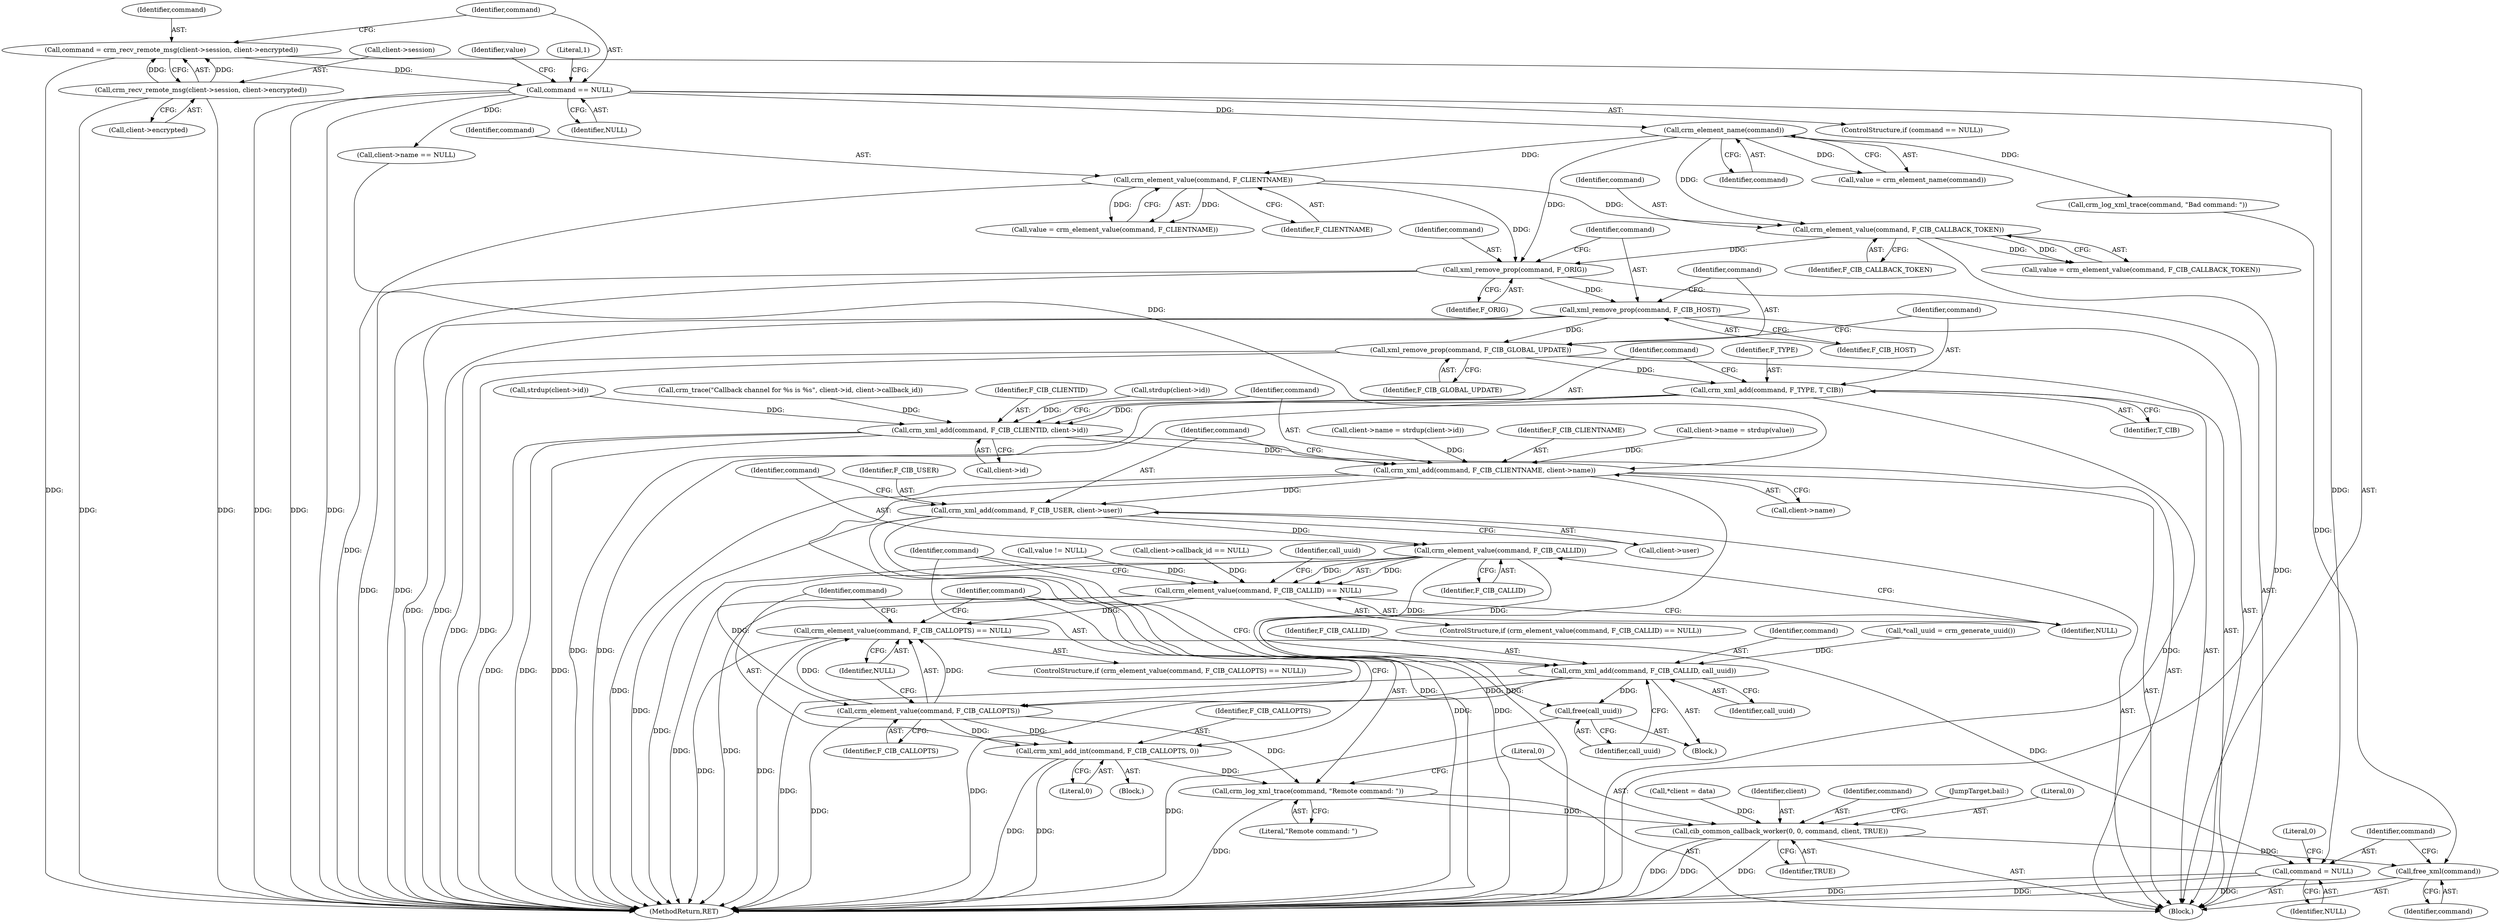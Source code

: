 digraph "0_pacemaker_564f7cc2a51dcd2f28ab12a13394f31be5aa3c93_3@API" {
"1000232" [label="(Call,xml_remove_prop(command, F_CIB_HOST))"];
"1000229" [label="(Call,xml_remove_prop(command, F_ORIG))"];
"1000144" [label="(Call,crm_element_name(command))"];
"1000135" [label="(Call,command == NULL)"];
"1000125" [label="(Call,command = crm_recv_remote_msg(client->session, client->encrypted))"];
"1000127" [label="(Call,crm_recv_remote_msg(client->session, client->encrypted))"];
"1000197" [label="(Call,crm_element_value(command, F_CIB_CALLBACK_TOKEN))"];
"1000164" [label="(Call,crm_element_value(command, F_CLIENTNAME))"];
"1000235" [label="(Call,xml_remove_prop(command, F_CIB_GLOBAL_UPDATE))"];
"1000238" [label="(Call,crm_xml_add(command, F_TYPE, T_CIB))"];
"1000242" [label="(Call,crm_xml_add(command, F_CIB_CLIENTID, client->id))"];
"1000248" [label="(Call,crm_xml_add(command, F_CIB_CLIENTNAME, client->name))"];
"1000254" [label="(Call,crm_xml_add(command, F_CIB_USER, client->user))"];
"1000262" [label="(Call,crm_element_value(command, F_CIB_CALLID))"];
"1000261" [label="(Call,crm_element_value(command, F_CIB_CALLID) == NULL)"];
"1000278" [label="(Call,crm_element_value(command, F_CIB_CALLOPTS) == NULL)"];
"1000300" [label="(Call,command = NULL)"];
"1000271" [label="(Call,crm_xml_add(command, F_CIB_CALLID, call_uuid))"];
"1000275" [label="(Call,free(call_uuid))"];
"1000279" [label="(Call,crm_element_value(command, F_CIB_CALLOPTS))"];
"1000284" [label="(Call,crm_xml_add_int(command, F_CIB_CALLOPTS, 0))"];
"1000288" [label="(Call,crm_log_xml_trace(command, \"Remote command: \"))"];
"1000291" [label="(Call,cib_common_callback_worker(0, 0, command, client, TRUE))"];
"1000298" [label="(Call,free_xml(command))"];
"1000249" [label="(Identifier,command)"];
"1000145" [label="(Identifier,command)"];
"1000242" [label="(Call,crm_xml_add(command, F_CIB_CLIENTID, client->id))"];
"1000285" [label="(Identifier,command)"];
"1000265" [label="(Identifier,NULL)"];
"1000287" [label="(Literal,0)"];
"1000234" [label="(Identifier,F_CIB_HOST)"];
"1000295" [label="(Identifier,client)"];
"1000271" [label="(Call,crm_xml_add(command, F_CIB_CALLID, call_uuid))"];
"1000166" [label="(Identifier,F_CLIENTNAME)"];
"1000134" [label="(ControlStructure,if (command == NULL))"];
"1000294" [label="(Identifier,command)"];
"1000281" [label="(Identifier,F_CIB_CALLOPTS)"];
"1000255" [label="(Identifier,command)"];
"1000225" [label="(Call,strdup(client->id))"];
"1000263" [label="(Identifier,command)"];
"1000276" [label="(Identifier,call_uuid)"];
"1000254" [label="(Call,crm_xml_add(command, F_CIB_USER, client->user))"];
"1000251" [label="(Call,client->name)"];
"1000279" [label="(Call,crm_element_value(command, F_CIB_CALLOPTS))"];
"1000260" [label="(ControlStructure,if (crm_element_value(command, F_CIB_CALLID) == NULL))"];
"1000201" [label="(Call,value != NULL)"];
"1000256" [label="(Identifier,F_CIB_USER)"];
"1000283" [label="(Block,)"];
"1000286" [label="(Identifier,F_CIB_CALLOPTS)"];
"1000277" [label="(ControlStructure,if (crm_element_value(command, F_CIB_CALLOPTS) == NULL))"];
"1000240" [label="(Identifier,F_TYPE)"];
"1000278" [label="(Call,crm_element_value(command, F_CIB_CALLOPTS) == NULL)"];
"1000189" [label="(Call,client->callback_id == NULL)"];
"1000237" [label="(Identifier,F_CIB_GLOBAL_UPDATE)"];
"1000284" [label="(Call,crm_xml_add_int(command, F_CIB_CALLOPTS, 0))"];
"1000296" [label="(Identifier,TRUE)"];
"1000164" [label="(Call,crm_element_value(command, F_CLIENTNAME))"];
"1000245" [label="(Call,client->id)"];
"1000305" [label="(MethodReturn,RET)"];
"1000269" [label="(Identifier,call_uuid)"];
"1000273" [label="(Identifier,F_CIB_CALLID)"];
"1000261" [label="(Call,crm_element_value(command, F_CIB_CALLID) == NULL)"];
"1000230" [label="(Identifier,command)"];
"1000297" [label="(JumpTarget,bail:)"];
"1000292" [label="(Literal,0)"];
"1000229" [label="(Call,xml_remove_prop(command, F_ORIG))"];
"1000211" [label="(Call,crm_trace(\"Callback channel for %s is %s\", client->id, client->callback_id))"];
"1000156" [label="(Call,client->name == NULL)"];
"1000291" [label="(Call,cib_common_callback_worker(0, 0, command, client, TRUE))"];
"1000262" [label="(Call,crm_element_value(command, F_CIB_CALLID))"];
"1000182" [label="(Call,client->name = strdup(value))"];
"1000290" [label="(Literal,\"Remote command: \")"];
"1000131" [label="(Call,client->encrypted)"];
"1000302" [label="(Identifier,NULL)"];
"1000172" [label="(Call,client->name = strdup(client->id))"];
"1000241" [label="(Identifier,T_CIB)"];
"1000165" [label="(Identifier,command)"];
"1000232" [label="(Call,xml_remove_prop(command, F_CIB_HOST))"];
"1000235" [label="(Call,xml_remove_prop(command, F_CIB_GLOBAL_UPDATE))"];
"1000257" [label="(Call,client->user)"];
"1000236" [label="(Identifier,command)"];
"1000137" [label="(Identifier,NULL)"];
"1000282" [label="(Identifier,NULL)"];
"1000199" [label="(Identifier,F_CIB_CALLBACK_TOKEN)"];
"1000144" [label="(Call,crm_element_name(command))"];
"1000162" [label="(Call,value = crm_element_value(command, F_CLIENTNAME))"];
"1000136" [label="(Identifier,command)"];
"1000143" [label="(Identifier,value)"];
"1000293" [label="(Literal,0)"];
"1000195" [label="(Call,value = crm_element_value(command, F_CIB_CALLBACK_TOKEN))"];
"1000128" [label="(Call,client->session)"];
"1000274" [label="(Identifier,call_uuid)"];
"1000298" [label="(Call,free_xml(command))"];
"1000238" [label="(Call,crm_xml_add(command, F_TYPE, T_CIB))"];
"1000151" [label="(Call,crm_log_xml_trace(command, \"Bad command: \"))"];
"1000239" [label="(Identifier,command)"];
"1000264" [label="(Identifier,F_CIB_CALLID)"];
"1000141" [label="(Literal,1)"];
"1000280" [label="(Identifier,command)"];
"1000272" [label="(Identifier,command)"];
"1000266" [label="(Block,)"];
"1000268" [label="(Call,*call_uuid = crm_generate_uuid())"];
"1000300" [label="(Call,command = NULL)"];
"1000142" [label="(Call,value = crm_element_name(command))"];
"1000233" [label="(Identifier,command)"];
"1000304" [label="(Literal,0)"];
"1000244" [label="(Identifier,F_CIB_CLIENTID)"];
"1000197" [label="(Call,crm_element_value(command, F_CIB_CALLBACK_TOKEN))"];
"1000248" [label="(Call,crm_xml_add(command, F_CIB_CLIENTNAME, client->name))"];
"1000250" [label="(Identifier,F_CIB_CLIENTNAME)"];
"1000176" [label="(Call,strdup(client->id))"];
"1000275" [label="(Call,free(call_uuid))"];
"1000288" [label="(Call,crm_log_xml_trace(command, \"Remote command: \"))"];
"1000114" [label="(Call,*client = data)"];
"1000126" [label="(Identifier,command)"];
"1000299" [label="(Identifier,command)"];
"1000243" [label="(Identifier,command)"];
"1000127" [label="(Call,crm_recv_remote_msg(client->session, client->encrypted))"];
"1000125" [label="(Call,command = crm_recv_remote_msg(client->session, client->encrypted))"];
"1000198" [label="(Identifier,command)"];
"1000135" [label="(Call,command == NULL)"];
"1000289" [label="(Identifier,command)"];
"1000301" [label="(Identifier,command)"];
"1000231" [label="(Identifier,F_ORIG)"];
"1000104" [label="(Block,)"];
"1000232" -> "1000104"  [label="AST: "];
"1000232" -> "1000234"  [label="CFG: "];
"1000233" -> "1000232"  [label="AST: "];
"1000234" -> "1000232"  [label="AST: "];
"1000236" -> "1000232"  [label="CFG: "];
"1000232" -> "1000305"  [label="DDG: "];
"1000232" -> "1000305"  [label="DDG: "];
"1000229" -> "1000232"  [label="DDG: "];
"1000232" -> "1000235"  [label="DDG: "];
"1000229" -> "1000104"  [label="AST: "];
"1000229" -> "1000231"  [label="CFG: "];
"1000230" -> "1000229"  [label="AST: "];
"1000231" -> "1000229"  [label="AST: "];
"1000233" -> "1000229"  [label="CFG: "];
"1000229" -> "1000305"  [label="DDG: "];
"1000229" -> "1000305"  [label="DDG: "];
"1000144" -> "1000229"  [label="DDG: "];
"1000197" -> "1000229"  [label="DDG: "];
"1000164" -> "1000229"  [label="DDG: "];
"1000144" -> "1000142"  [label="AST: "];
"1000144" -> "1000145"  [label="CFG: "];
"1000145" -> "1000144"  [label="AST: "];
"1000142" -> "1000144"  [label="CFG: "];
"1000144" -> "1000142"  [label="DDG: "];
"1000135" -> "1000144"  [label="DDG: "];
"1000144" -> "1000151"  [label="DDG: "];
"1000144" -> "1000164"  [label="DDG: "];
"1000144" -> "1000197"  [label="DDG: "];
"1000135" -> "1000134"  [label="AST: "];
"1000135" -> "1000137"  [label="CFG: "];
"1000136" -> "1000135"  [label="AST: "];
"1000137" -> "1000135"  [label="AST: "];
"1000141" -> "1000135"  [label="CFG: "];
"1000143" -> "1000135"  [label="CFG: "];
"1000135" -> "1000305"  [label="DDG: "];
"1000135" -> "1000305"  [label="DDG: "];
"1000135" -> "1000305"  [label="DDG: "];
"1000125" -> "1000135"  [label="DDG: "];
"1000135" -> "1000156"  [label="DDG: "];
"1000135" -> "1000300"  [label="DDG: "];
"1000125" -> "1000104"  [label="AST: "];
"1000125" -> "1000127"  [label="CFG: "];
"1000126" -> "1000125"  [label="AST: "];
"1000127" -> "1000125"  [label="AST: "];
"1000136" -> "1000125"  [label="CFG: "];
"1000125" -> "1000305"  [label="DDG: "];
"1000127" -> "1000125"  [label="DDG: "];
"1000127" -> "1000125"  [label="DDG: "];
"1000127" -> "1000131"  [label="CFG: "];
"1000128" -> "1000127"  [label="AST: "];
"1000131" -> "1000127"  [label="AST: "];
"1000127" -> "1000305"  [label="DDG: "];
"1000127" -> "1000305"  [label="DDG: "];
"1000197" -> "1000195"  [label="AST: "];
"1000197" -> "1000199"  [label="CFG: "];
"1000198" -> "1000197"  [label="AST: "];
"1000199" -> "1000197"  [label="AST: "];
"1000195" -> "1000197"  [label="CFG: "];
"1000197" -> "1000305"  [label="DDG: "];
"1000197" -> "1000195"  [label="DDG: "];
"1000197" -> "1000195"  [label="DDG: "];
"1000164" -> "1000197"  [label="DDG: "];
"1000164" -> "1000162"  [label="AST: "];
"1000164" -> "1000166"  [label="CFG: "];
"1000165" -> "1000164"  [label="AST: "];
"1000166" -> "1000164"  [label="AST: "];
"1000162" -> "1000164"  [label="CFG: "];
"1000164" -> "1000305"  [label="DDG: "];
"1000164" -> "1000162"  [label="DDG: "];
"1000164" -> "1000162"  [label="DDG: "];
"1000235" -> "1000104"  [label="AST: "];
"1000235" -> "1000237"  [label="CFG: "];
"1000236" -> "1000235"  [label="AST: "];
"1000237" -> "1000235"  [label="AST: "];
"1000239" -> "1000235"  [label="CFG: "];
"1000235" -> "1000305"  [label="DDG: "];
"1000235" -> "1000305"  [label="DDG: "];
"1000235" -> "1000238"  [label="DDG: "];
"1000238" -> "1000104"  [label="AST: "];
"1000238" -> "1000241"  [label="CFG: "];
"1000239" -> "1000238"  [label="AST: "];
"1000240" -> "1000238"  [label="AST: "];
"1000241" -> "1000238"  [label="AST: "];
"1000243" -> "1000238"  [label="CFG: "];
"1000238" -> "1000305"  [label="DDG: "];
"1000238" -> "1000305"  [label="DDG: "];
"1000238" -> "1000305"  [label="DDG: "];
"1000238" -> "1000242"  [label="DDG: "];
"1000242" -> "1000104"  [label="AST: "];
"1000242" -> "1000245"  [label="CFG: "];
"1000243" -> "1000242"  [label="AST: "];
"1000244" -> "1000242"  [label="AST: "];
"1000245" -> "1000242"  [label="AST: "];
"1000249" -> "1000242"  [label="CFG: "];
"1000242" -> "1000305"  [label="DDG: "];
"1000242" -> "1000305"  [label="DDG: "];
"1000242" -> "1000305"  [label="DDG: "];
"1000225" -> "1000242"  [label="DDG: "];
"1000211" -> "1000242"  [label="DDG: "];
"1000176" -> "1000242"  [label="DDG: "];
"1000242" -> "1000248"  [label="DDG: "];
"1000248" -> "1000104"  [label="AST: "];
"1000248" -> "1000251"  [label="CFG: "];
"1000249" -> "1000248"  [label="AST: "];
"1000250" -> "1000248"  [label="AST: "];
"1000251" -> "1000248"  [label="AST: "];
"1000255" -> "1000248"  [label="CFG: "];
"1000248" -> "1000305"  [label="DDG: "];
"1000248" -> "1000305"  [label="DDG: "];
"1000248" -> "1000305"  [label="DDG: "];
"1000156" -> "1000248"  [label="DDG: "];
"1000172" -> "1000248"  [label="DDG: "];
"1000182" -> "1000248"  [label="DDG: "];
"1000248" -> "1000254"  [label="DDG: "];
"1000254" -> "1000104"  [label="AST: "];
"1000254" -> "1000257"  [label="CFG: "];
"1000255" -> "1000254"  [label="AST: "];
"1000256" -> "1000254"  [label="AST: "];
"1000257" -> "1000254"  [label="AST: "];
"1000263" -> "1000254"  [label="CFG: "];
"1000254" -> "1000305"  [label="DDG: "];
"1000254" -> "1000305"  [label="DDG: "];
"1000254" -> "1000305"  [label="DDG: "];
"1000254" -> "1000262"  [label="DDG: "];
"1000262" -> "1000261"  [label="AST: "];
"1000262" -> "1000264"  [label="CFG: "];
"1000263" -> "1000262"  [label="AST: "];
"1000264" -> "1000262"  [label="AST: "];
"1000265" -> "1000262"  [label="CFG: "];
"1000262" -> "1000305"  [label="DDG: "];
"1000262" -> "1000261"  [label="DDG: "];
"1000262" -> "1000261"  [label="DDG: "];
"1000262" -> "1000271"  [label="DDG: "];
"1000262" -> "1000271"  [label="DDG: "];
"1000262" -> "1000279"  [label="DDG: "];
"1000261" -> "1000260"  [label="AST: "];
"1000261" -> "1000265"  [label="CFG: "];
"1000265" -> "1000261"  [label="AST: "];
"1000269" -> "1000261"  [label="CFG: "];
"1000280" -> "1000261"  [label="CFG: "];
"1000261" -> "1000305"  [label="DDG: "];
"1000261" -> "1000305"  [label="DDG: "];
"1000201" -> "1000261"  [label="DDG: "];
"1000189" -> "1000261"  [label="DDG: "];
"1000261" -> "1000278"  [label="DDG: "];
"1000278" -> "1000277"  [label="AST: "];
"1000278" -> "1000282"  [label="CFG: "];
"1000279" -> "1000278"  [label="AST: "];
"1000282" -> "1000278"  [label="AST: "];
"1000285" -> "1000278"  [label="CFG: "];
"1000289" -> "1000278"  [label="CFG: "];
"1000278" -> "1000305"  [label="DDG: "];
"1000278" -> "1000305"  [label="DDG: "];
"1000279" -> "1000278"  [label="DDG: "];
"1000279" -> "1000278"  [label="DDG: "];
"1000278" -> "1000300"  [label="DDG: "];
"1000300" -> "1000104"  [label="AST: "];
"1000300" -> "1000302"  [label="CFG: "];
"1000301" -> "1000300"  [label="AST: "];
"1000302" -> "1000300"  [label="AST: "];
"1000304" -> "1000300"  [label="CFG: "];
"1000300" -> "1000305"  [label="DDG: "];
"1000300" -> "1000305"  [label="DDG: "];
"1000271" -> "1000266"  [label="AST: "];
"1000271" -> "1000274"  [label="CFG: "];
"1000272" -> "1000271"  [label="AST: "];
"1000273" -> "1000271"  [label="AST: "];
"1000274" -> "1000271"  [label="AST: "];
"1000276" -> "1000271"  [label="CFG: "];
"1000271" -> "1000305"  [label="DDG: "];
"1000271" -> "1000305"  [label="DDG: "];
"1000268" -> "1000271"  [label="DDG: "];
"1000271" -> "1000275"  [label="DDG: "];
"1000271" -> "1000279"  [label="DDG: "];
"1000275" -> "1000266"  [label="AST: "];
"1000275" -> "1000276"  [label="CFG: "];
"1000276" -> "1000275"  [label="AST: "];
"1000280" -> "1000275"  [label="CFG: "];
"1000275" -> "1000305"  [label="DDG: "];
"1000279" -> "1000281"  [label="CFG: "];
"1000280" -> "1000279"  [label="AST: "];
"1000281" -> "1000279"  [label="AST: "];
"1000282" -> "1000279"  [label="CFG: "];
"1000279" -> "1000305"  [label="DDG: "];
"1000279" -> "1000284"  [label="DDG: "];
"1000279" -> "1000284"  [label="DDG: "];
"1000279" -> "1000288"  [label="DDG: "];
"1000284" -> "1000283"  [label="AST: "];
"1000284" -> "1000287"  [label="CFG: "];
"1000285" -> "1000284"  [label="AST: "];
"1000286" -> "1000284"  [label="AST: "];
"1000287" -> "1000284"  [label="AST: "];
"1000289" -> "1000284"  [label="CFG: "];
"1000284" -> "1000305"  [label="DDG: "];
"1000284" -> "1000305"  [label="DDG: "];
"1000284" -> "1000288"  [label="DDG: "];
"1000288" -> "1000104"  [label="AST: "];
"1000288" -> "1000290"  [label="CFG: "];
"1000289" -> "1000288"  [label="AST: "];
"1000290" -> "1000288"  [label="AST: "];
"1000292" -> "1000288"  [label="CFG: "];
"1000288" -> "1000305"  [label="DDG: "];
"1000288" -> "1000291"  [label="DDG: "];
"1000291" -> "1000104"  [label="AST: "];
"1000291" -> "1000296"  [label="CFG: "];
"1000292" -> "1000291"  [label="AST: "];
"1000293" -> "1000291"  [label="AST: "];
"1000294" -> "1000291"  [label="AST: "];
"1000295" -> "1000291"  [label="AST: "];
"1000296" -> "1000291"  [label="AST: "];
"1000297" -> "1000291"  [label="CFG: "];
"1000291" -> "1000305"  [label="DDG: "];
"1000291" -> "1000305"  [label="DDG: "];
"1000291" -> "1000305"  [label="DDG: "];
"1000114" -> "1000291"  [label="DDG: "];
"1000291" -> "1000298"  [label="DDG: "];
"1000298" -> "1000104"  [label="AST: "];
"1000298" -> "1000299"  [label="CFG: "];
"1000299" -> "1000298"  [label="AST: "];
"1000301" -> "1000298"  [label="CFG: "];
"1000298" -> "1000305"  [label="DDG: "];
"1000151" -> "1000298"  [label="DDG: "];
}
